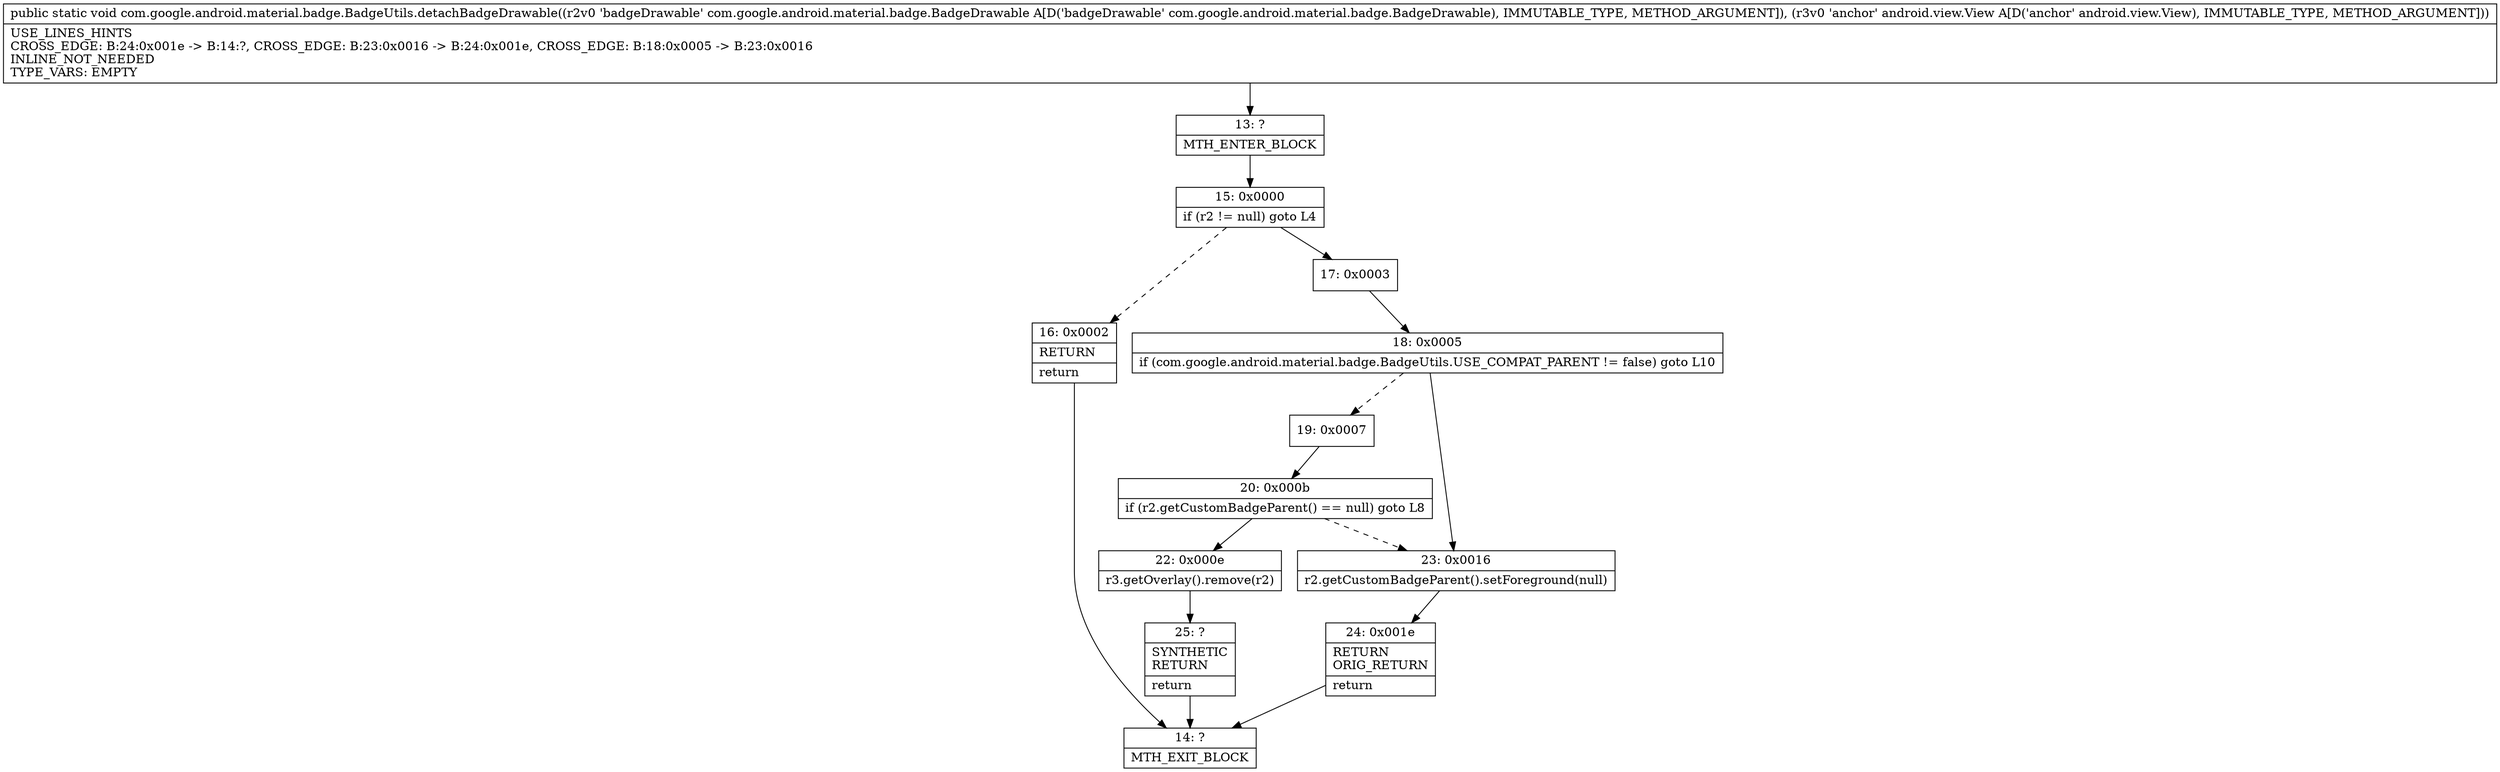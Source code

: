 digraph "CFG forcom.google.android.material.badge.BadgeUtils.detachBadgeDrawable(Lcom\/google\/android\/material\/badge\/BadgeDrawable;Landroid\/view\/View;)V" {
Node_13 [shape=record,label="{13\:\ ?|MTH_ENTER_BLOCK\l}"];
Node_15 [shape=record,label="{15\:\ 0x0000|if (r2 != null) goto L4\l}"];
Node_16 [shape=record,label="{16\:\ 0x0002|RETURN\l|return\l}"];
Node_14 [shape=record,label="{14\:\ ?|MTH_EXIT_BLOCK\l}"];
Node_17 [shape=record,label="{17\:\ 0x0003}"];
Node_18 [shape=record,label="{18\:\ 0x0005|if (com.google.android.material.badge.BadgeUtils.USE_COMPAT_PARENT != false) goto L10\l}"];
Node_19 [shape=record,label="{19\:\ 0x0007}"];
Node_20 [shape=record,label="{20\:\ 0x000b|if (r2.getCustomBadgeParent() == null) goto L8\l}"];
Node_22 [shape=record,label="{22\:\ 0x000e|r3.getOverlay().remove(r2)\l}"];
Node_25 [shape=record,label="{25\:\ ?|SYNTHETIC\lRETURN\l|return\l}"];
Node_23 [shape=record,label="{23\:\ 0x0016|r2.getCustomBadgeParent().setForeground(null)\l}"];
Node_24 [shape=record,label="{24\:\ 0x001e|RETURN\lORIG_RETURN\l|return\l}"];
MethodNode[shape=record,label="{public static void com.google.android.material.badge.BadgeUtils.detachBadgeDrawable((r2v0 'badgeDrawable' com.google.android.material.badge.BadgeDrawable A[D('badgeDrawable' com.google.android.material.badge.BadgeDrawable), IMMUTABLE_TYPE, METHOD_ARGUMENT]), (r3v0 'anchor' android.view.View A[D('anchor' android.view.View), IMMUTABLE_TYPE, METHOD_ARGUMENT]))  | USE_LINES_HINTS\lCROSS_EDGE: B:24:0x001e \-\> B:14:?, CROSS_EDGE: B:23:0x0016 \-\> B:24:0x001e, CROSS_EDGE: B:18:0x0005 \-\> B:23:0x0016\lINLINE_NOT_NEEDED\lTYPE_VARS: EMPTY\l}"];
MethodNode -> Node_13;Node_13 -> Node_15;
Node_15 -> Node_16[style=dashed];
Node_15 -> Node_17;
Node_16 -> Node_14;
Node_17 -> Node_18;
Node_18 -> Node_19[style=dashed];
Node_18 -> Node_23;
Node_19 -> Node_20;
Node_20 -> Node_22;
Node_20 -> Node_23[style=dashed];
Node_22 -> Node_25;
Node_25 -> Node_14;
Node_23 -> Node_24;
Node_24 -> Node_14;
}

